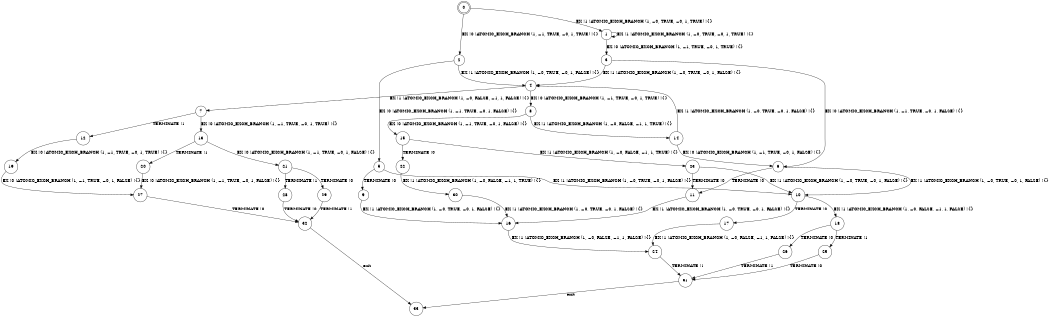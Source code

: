 digraph BCG {
size = "7, 10.5";
center = TRUE;
node [shape = circle];
0 [peripheries = 2];
0 -> 1 [label = "EX !1 !ATOMIC_EXCH_BRANCH (1, +0, TRUE, +0, 1, TRUE) !{}"];
0 -> 2 [label = "EX !0 !ATOMIC_EXCH_BRANCH (1, +1, TRUE, +0, 1, TRUE) !{}"];
1 -> 3 [label = "EX !0 !ATOMIC_EXCH_BRANCH (1, +1, TRUE, +0, 1, TRUE) !{}"];
1 -> 1 [label = "EX !1 !ATOMIC_EXCH_BRANCH (1, +0, TRUE, +0, 1, TRUE) !{}"];
2 -> 4 [label = "EX !1 !ATOMIC_EXCH_BRANCH (1, +0, TRUE, +0, 1, FALSE) !{}"];
2 -> 5 [label = "EX !0 !ATOMIC_EXCH_BRANCH (1, +1, TRUE, +0, 1, FALSE) !{}"];
3 -> 4 [label = "EX !1 !ATOMIC_EXCH_BRANCH (1, +0, TRUE, +0, 1, FALSE) !{}"];
3 -> 6 [label = "EX !0 !ATOMIC_EXCH_BRANCH (1, +1, TRUE, +0, 1, FALSE) !{}"];
4 -> 7 [label = "EX !1 !ATOMIC_EXCH_BRANCH (1, +0, FALSE, +1, 1, FALSE) !{}"];
4 -> 8 [label = "EX !0 !ATOMIC_EXCH_BRANCH (1, +1, TRUE, +0, 1, TRUE) !{}"];
5 -> 9 [label = "TERMINATE !0"];
5 -> 10 [label = "EX !1 !ATOMIC_EXCH_BRANCH (1, +0, TRUE, +0, 1, FALSE) !{}"];
6 -> 11 [label = "TERMINATE !0"];
6 -> 10 [label = "EX !1 !ATOMIC_EXCH_BRANCH (1, +0, TRUE, +0, 1, FALSE) !{}"];
7 -> 12 [label = "TERMINATE !1"];
7 -> 13 [label = "EX !0 !ATOMIC_EXCH_BRANCH (1, +1, TRUE, +0, 1, TRUE) !{}"];
8 -> 14 [label = "EX !1 !ATOMIC_EXCH_BRANCH (1, +0, FALSE, +1, 1, TRUE) !{}"];
8 -> 15 [label = "EX !0 !ATOMIC_EXCH_BRANCH (1, +1, TRUE, +0, 1, FALSE) !{}"];
9 -> 16 [label = "EX !1 !ATOMIC_EXCH_BRANCH (1, +0, TRUE, +0, 1, FALSE) !{}"];
10 -> 17 [label = "TERMINATE !0"];
10 -> 18 [label = "EX !1 !ATOMIC_EXCH_BRANCH (1, +0, FALSE, +1, 1, FALSE) !{}"];
11 -> 16 [label = "EX !1 !ATOMIC_EXCH_BRANCH (1, +0, TRUE, +0, 1, FALSE) !{}"];
12 -> 19 [label = "EX !0 !ATOMIC_EXCH_BRANCH (1, +1, TRUE, +0, 1, TRUE) !{}"];
13 -> 20 [label = "TERMINATE !1"];
13 -> 21 [label = "EX !0 !ATOMIC_EXCH_BRANCH (1, +1, TRUE, +0, 1, FALSE) !{}"];
14 -> 4 [label = "EX !1 !ATOMIC_EXCH_BRANCH (1, +0, TRUE, +0, 1, FALSE) !{}"];
14 -> 6 [label = "EX !0 !ATOMIC_EXCH_BRANCH (1, +1, TRUE, +0, 1, FALSE) !{}"];
15 -> 22 [label = "TERMINATE !0"];
15 -> 23 [label = "EX !1 !ATOMIC_EXCH_BRANCH (1, +0, FALSE, +1, 1, TRUE) !{}"];
16 -> 24 [label = "EX !1 !ATOMIC_EXCH_BRANCH (1, +0, FALSE, +1, 1, FALSE) !{}"];
17 -> 24 [label = "EX !1 !ATOMIC_EXCH_BRANCH (1, +0, FALSE, +1, 1, FALSE) !{}"];
18 -> 25 [label = "TERMINATE !1"];
18 -> 26 [label = "TERMINATE !0"];
19 -> 27 [label = "EX !0 !ATOMIC_EXCH_BRANCH (1, +1, TRUE, +0, 1, FALSE) !{}"];
20 -> 27 [label = "EX !0 !ATOMIC_EXCH_BRANCH (1, +1, TRUE, +0, 1, FALSE) !{}"];
21 -> 28 [label = "TERMINATE !1"];
21 -> 29 [label = "TERMINATE !0"];
22 -> 30 [label = "EX !1 !ATOMIC_EXCH_BRANCH (1, +0, FALSE, +1, 1, TRUE) !{}"];
23 -> 11 [label = "TERMINATE !0"];
23 -> 10 [label = "EX !1 !ATOMIC_EXCH_BRANCH (1, +0, TRUE, +0, 1, FALSE) !{}"];
24 -> 31 [label = "TERMINATE !1"];
25 -> 31 [label = "TERMINATE !0"];
26 -> 31 [label = "TERMINATE !1"];
27 -> 32 [label = "TERMINATE !0"];
28 -> 32 [label = "TERMINATE !0"];
29 -> 32 [label = "TERMINATE !1"];
30 -> 16 [label = "EX !1 !ATOMIC_EXCH_BRANCH (1, +0, TRUE, +0, 1, FALSE) !{}"];
31 -> 33 [label = "exit"];
32 -> 33 [label = "exit"];
}
